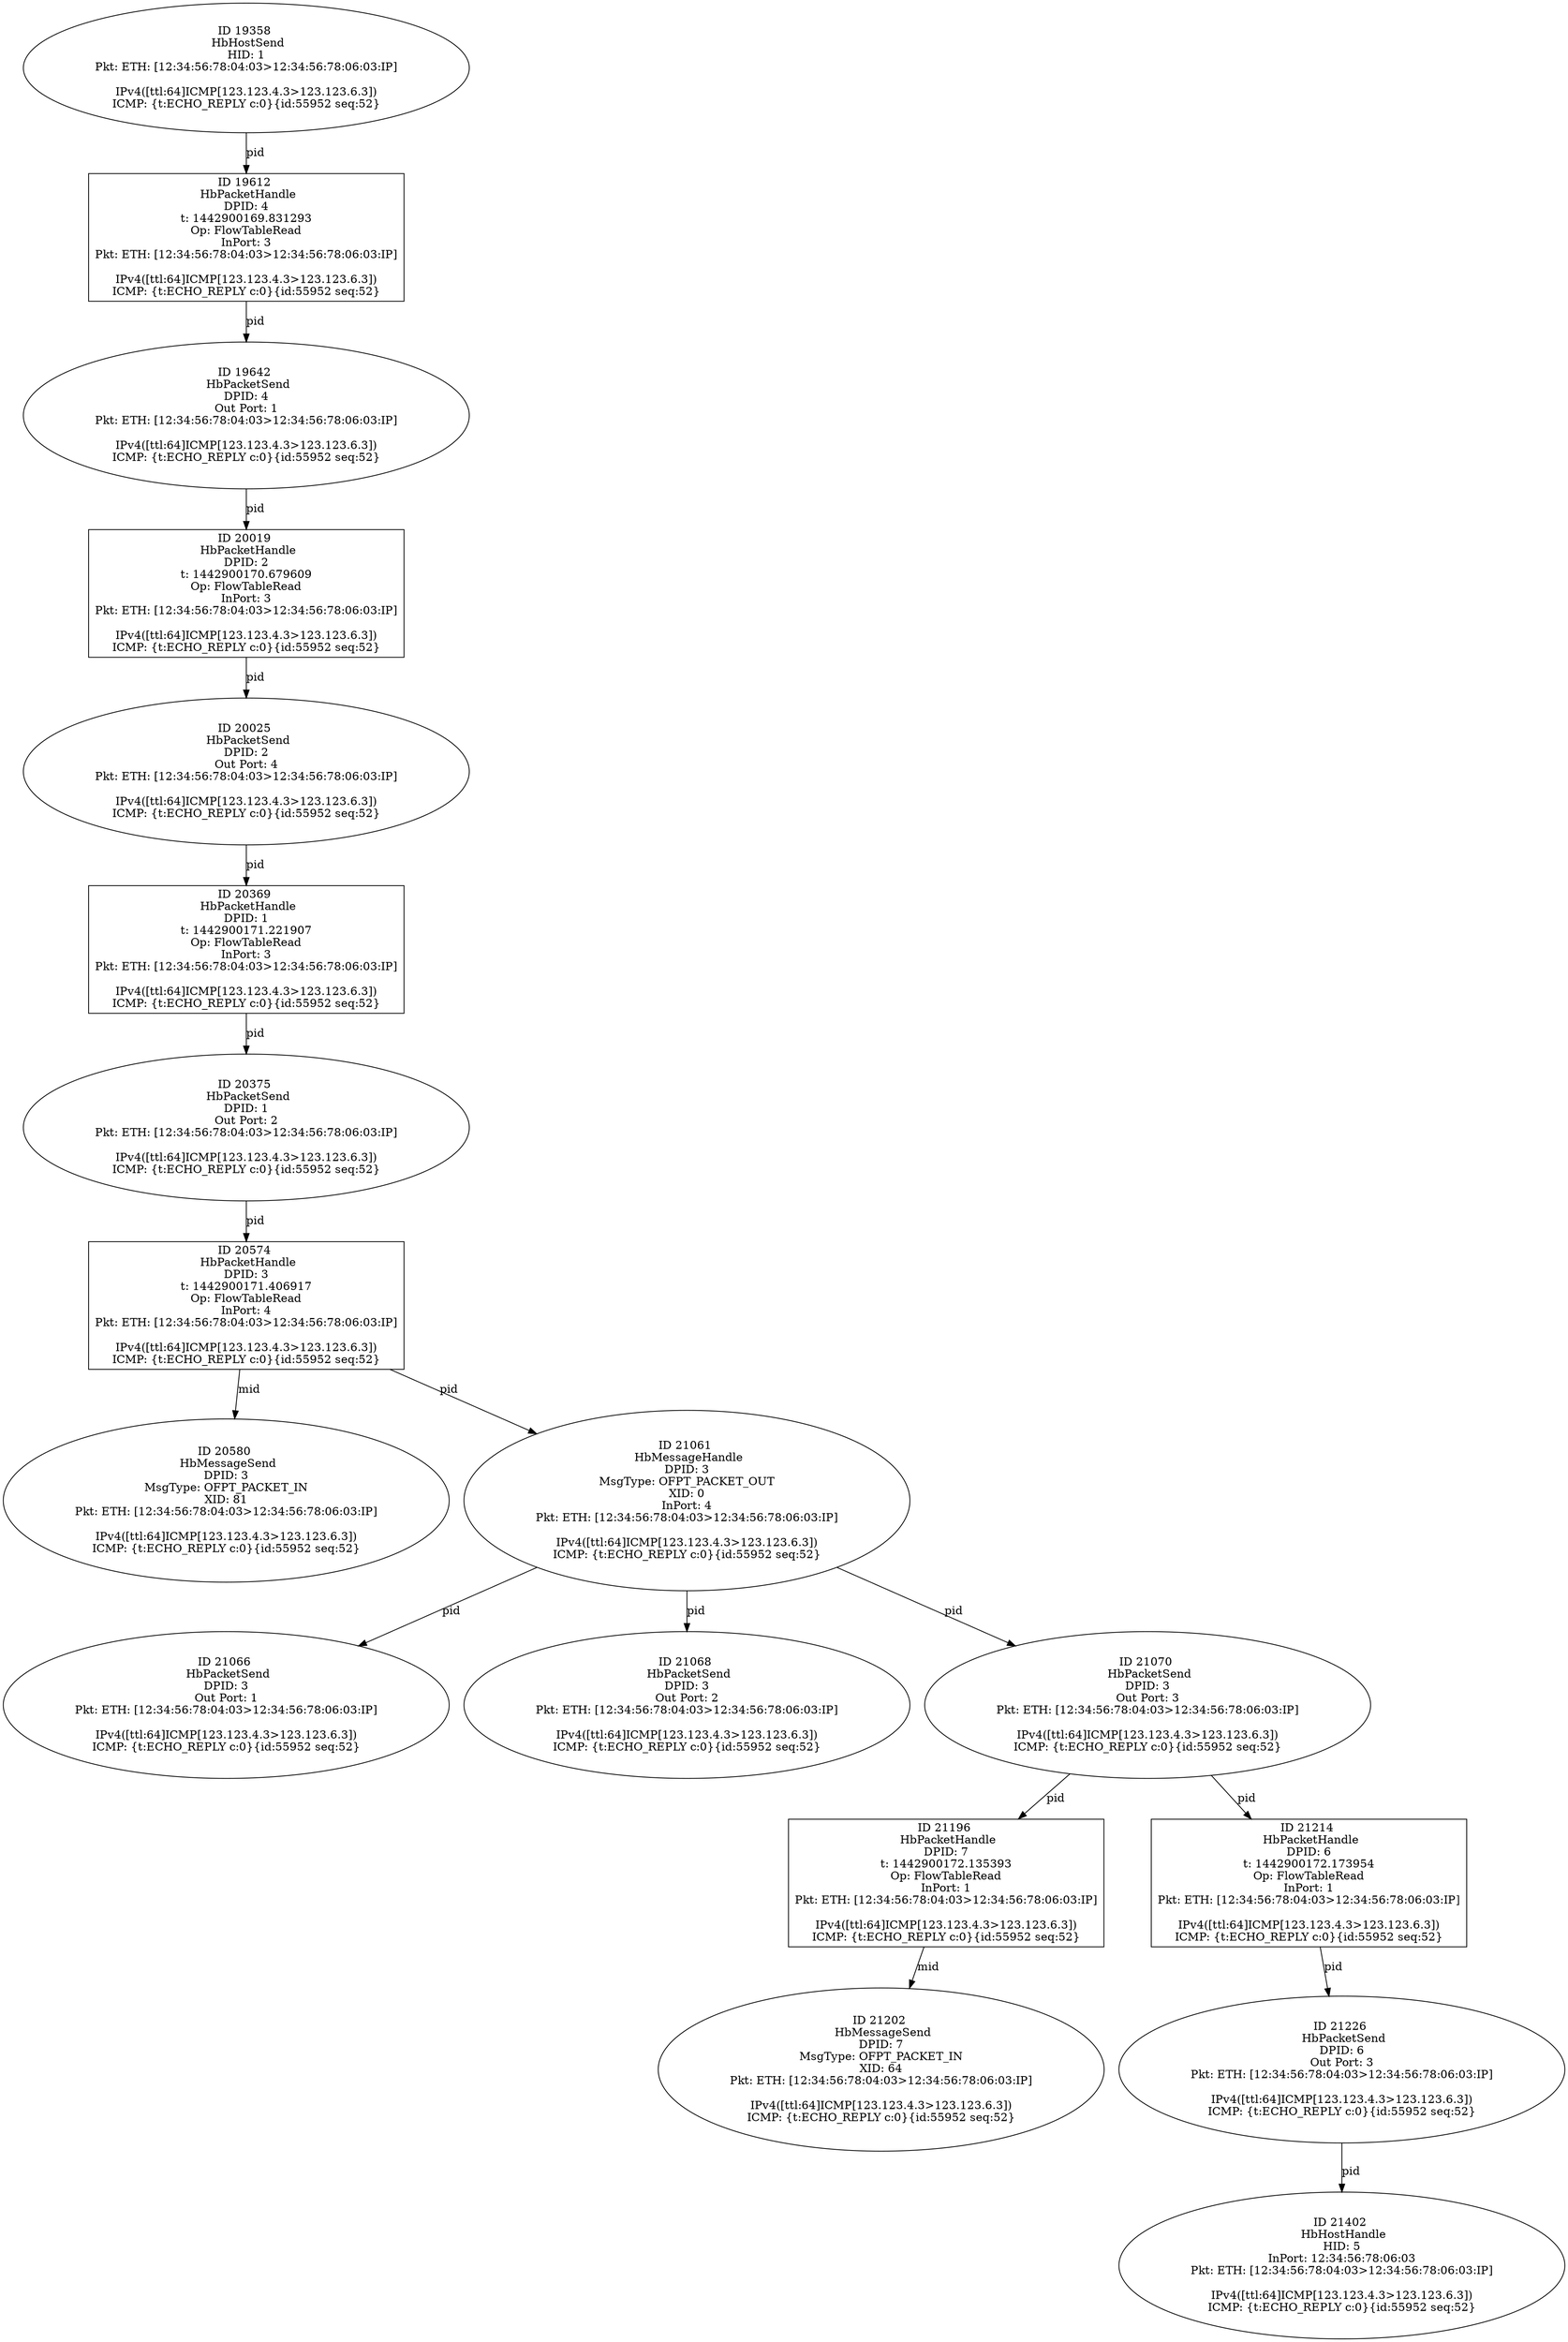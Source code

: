 strict digraph G {
21226 [shape=oval, event=<hb_events.HbPacketSend object at 0x10c7de4d0>, label="ID 21226 
 HbPacketSend
DPID: 6
Out Port: 3
Pkt: ETH: [12:34:56:78:04:03>12:34:56:78:06:03:IP]

IPv4([ttl:64]ICMP[123.123.4.3>123.123.6.3])
ICMP: {t:ECHO_REPLY c:0}{id:55952 seq:52}"];
20580 [shape=oval, event=<hb_events.HbMessageSend object at 0x10c63d410>, label="ID 20580 
 HbMessageSend
DPID: 3
MsgType: OFPT_PACKET_IN
XID: 81
Pkt: ETH: [12:34:56:78:04:03>12:34:56:78:06:03:IP]

IPv4([ttl:64]ICMP[123.123.4.3>123.123.6.3])
ICMP: {t:ECHO_REPLY c:0}{id:55952 seq:52}"];
21061 [shape=oval, event=<hb_events.HbMessageHandle object at 0x10c74eed0>, label="ID 21061 
 HbMessageHandle
DPID: 3
MsgType: OFPT_PACKET_OUT
XID: 0
InPort: 4
Pkt: ETH: [12:34:56:78:04:03>12:34:56:78:06:03:IP]

IPv4([ttl:64]ICMP[123.123.4.3>123.123.6.3])
ICMP: {t:ECHO_REPLY c:0}{id:55952 seq:52}"];
19358 [shape=oval, event=<hb_events.HbHostSend object at 0x10c0fd950>, label="ID 19358 
 HbHostSend
HID: 1
Pkt: ETH: [12:34:56:78:04:03>12:34:56:78:06:03:IP]

IPv4([ttl:64]ICMP[123.123.4.3>123.123.6.3])
ICMP: {t:ECHO_REPLY c:0}{id:55952 seq:52}"];
21196 [shape=box, event=<hb_events.HbPacketHandle object at 0x10c7b0810>, label="ID 21196 
 HbPacketHandle
DPID: 7
t: 1442900172.135393
Op: FlowTableRead
InPort: 1
Pkt: ETH: [12:34:56:78:04:03>12:34:56:78:06:03:IP]

IPv4([ttl:64]ICMP[123.123.4.3>123.123.6.3])
ICMP: {t:ECHO_REPLY c:0}{id:55952 seq:52}"];
21066 [shape=oval, event=<hb_events.HbPacketSend object at 0x10c7625d0>, label="ID 21066 
 HbPacketSend
DPID: 3
Out Port: 1
Pkt: ETH: [12:34:56:78:04:03>12:34:56:78:06:03:IP]

IPv4([ttl:64]ICMP[123.123.4.3>123.123.6.3])
ICMP: {t:ECHO_REPLY c:0}{id:55952 seq:52}"];
21068 [shape=oval, event=<hb_events.HbPacketSend object at 0x10c762810>, label="ID 21068 
 HbPacketSend
DPID: 3
Out Port: 2
Pkt: ETH: [12:34:56:78:04:03>12:34:56:78:06:03:IP]

IPv4([ttl:64]ICMP[123.123.4.3>123.123.6.3])
ICMP: {t:ECHO_REPLY c:0}{id:55952 seq:52}"];
21070 [shape=oval, event=<hb_events.HbPacketSend object at 0x10c762a50>, label="ID 21070 
 HbPacketSend
DPID: 3
Out Port: 3
Pkt: ETH: [12:34:56:78:04:03>12:34:56:78:06:03:IP]

IPv4([ttl:64]ICMP[123.123.4.3>123.123.6.3])
ICMP: {t:ECHO_REPLY c:0}{id:55952 seq:52}"];
20369 [shape=box, event=<hb_events.HbPacketHandle object at 0x10c5bd510>, label="ID 20369 
 HbPacketHandle
DPID: 1
t: 1442900171.221907
Op: FlowTableRead
InPort: 3
Pkt: ETH: [12:34:56:78:04:03>12:34:56:78:06:03:IP]

IPv4([ttl:64]ICMP[123.123.4.3>123.123.6.3])
ICMP: {t:ECHO_REPLY c:0}{id:55952 seq:52}"];
21202 [shape=oval, event=<hb_events.HbMessageSend object at 0x10c7cb890>, label="ID 21202 
 HbMessageSend
DPID: 7
MsgType: OFPT_PACKET_IN
XID: 64
Pkt: ETH: [12:34:56:78:04:03>12:34:56:78:06:03:IP]

IPv4([ttl:64]ICMP[123.123.4.3>123.123.6.3])
ICMP: {t:ECHO_REPLY c:0}{id:55952 seq:52}"];
20019 [shape=box, event=<hb_events.HbPacketHandle object at 0x10c490610>, label="ID 20019 
 HbPacketHandle
DPID: 2
t: 1442900170.679609
Op: FlowTableRead
InPort: 3
Pkt: ETH: [12:34:56:78:04:03>12:34:56:78:06:03:IP]

IPv4([ttl:64]ICMP[123.123.4.3>123.123.6.3])
ICMP: {t:ECHO_REPLY c:0}{id:55952 seq:52}"];
20574 [shape=box, event=<hb_events.HbPacketHandle object at 0x10c63a510>, label="ID 20574 
 HbPacketHandle
DPID: 3
t: 1442900171.406917
Op: FlowTableRead
InPort: 4
Pkt: ETH: [12:34:56:78:04:03>12:34:56:78:06:03:IP]

IPv4([ttl:64]ICMP[123.123.4.3>123.123.6.3])
ICMP: {t:ECHO_REPLY c:0}{id:55952 seq:52}"];
20375 [shape=oval, event=<hb_events.HbPacketSend object at 0x10c5bd9d0>, label="ID 20375 
 HbPacketSend
DPID: 1
Out Port: 2
Pkt: ETH: [12:34:56:78:04:03>12:34:56:78:06:03:IP]

IPv4([ttl:64]ICMP[123.123.4.3>123.123.6.3])
ICMP: {t:ECHO_REPLY c:0}{id:55952 seq:52}"];
20025 [shape=oval, event=<hb_events.HbPacketSend object at 0x10c4a3090>, label="ID 20025 
 HbPacketSend
DPID: 2
Out Port: 4
Pkt: ETH: [12:34:56:78:04:03>12:34:56:78:06:03:IP]

IPv4([ttl:64]ICMP[123.123.4.3>123.123.6.3])
ICMP: {t:ECHO_REPLY c:0}{id:55952 seq:52}"];
19642 [shape=oval, event=<hb_events.HbPacketSend object at 0x10c2dee10>, label="ID 19642 
 HbPacketSend
DPID: 4
Out Port: 1
Pkt: ETH: [12:34:56:78:04:03>12:34:56:78:06:03:IP]

IPv4([ttl:64]ICMP[123.123.4.3>123.123.6.3])
ICMP: {t:ECHO_REPLY c:0}{id:55952 seq:52}"];
19612 [shape=box, event=<hb_events.HbPacketHandle object at 0x10c2ead90>, label="ID 19612 
 HbPacketHandle
DPID: 4
t: 1442900169.831293
Op: FlowTableRead
InPort: 3
Pkt: ETH: [12:34:56:78:04:03>12:34:56:78:06:03:IP]

IPv4([ttl:64]ICMP[123.123.4.3>123.123.6.3])
ICMP: {t:ECHO_REPLY c:0}{id:55952 seq:52}"];
21402 [shape=oval, event=<hb_events.HbHostHandle object at 0x10c8518d0>, label="ID 21402 
 HbHostHandle
HID: 5
InPort: 12:34:56:78:06:03
Pkt: ETH: [12:34:56:78:04:03>12:34:56:78:06:03:IP]

IPv4([ttl:64]ICMP[123.123.4.3>123.123.6.3])
ICMP: {t:ECHO_REPLY c:0}{id:55952 seq:52}"];
21214 [shape=box, event=<hb_events.HbPacketHandle object at 0x10c7d8050>, label="ID 21214 
 HbPacketHandle
DPID: 6
t: 1442900172.173954
Op: FlowTableRead
InPort: 1
Pkt: ETH: [12:34:56:78:04:03>12:34:56:78:06:03:IP]

IPv4([ttl:64]ICMP[123.123.4.3>123.123.6.3])
ICMP: {t:ECHO_REPLY c:0}{id:55952 seq:52}"];
21214 -> 21226  [rel=pid, label=pid];
21061 -> 21066  [rel=pid, label=pid];
21061 -> 21068  [rel=pid, label=pid];
21061 -> 21070  [rel=pid, label=pid];
21226 -> 21402  [rel=pid, label=pid];
21196 -> 21202  [rel=mid, label=mid];
21070 -> 21196  [rel=pid, label=pid];
21070 -> 21214  [rel=pid, label=pid];
20369 -> 20375  [rel=pid, label=pid];
20019 -> 20025  [rel=pid, label=pid];
20574 -> 20580  [rel=mid, label=mid];
20574 -> 21061  [rel=pid, label=pid];
20375 -> 20574  [rel=pid, label=pid];
20025 -> 20369  [rel=pid, label=pid];
19642 -> 20019  [rel=pid, label=pid];
19612 -> 19642  [rel=pid, label=pid];
19358 -> 19612  [rel=pid, label=pid];
}
